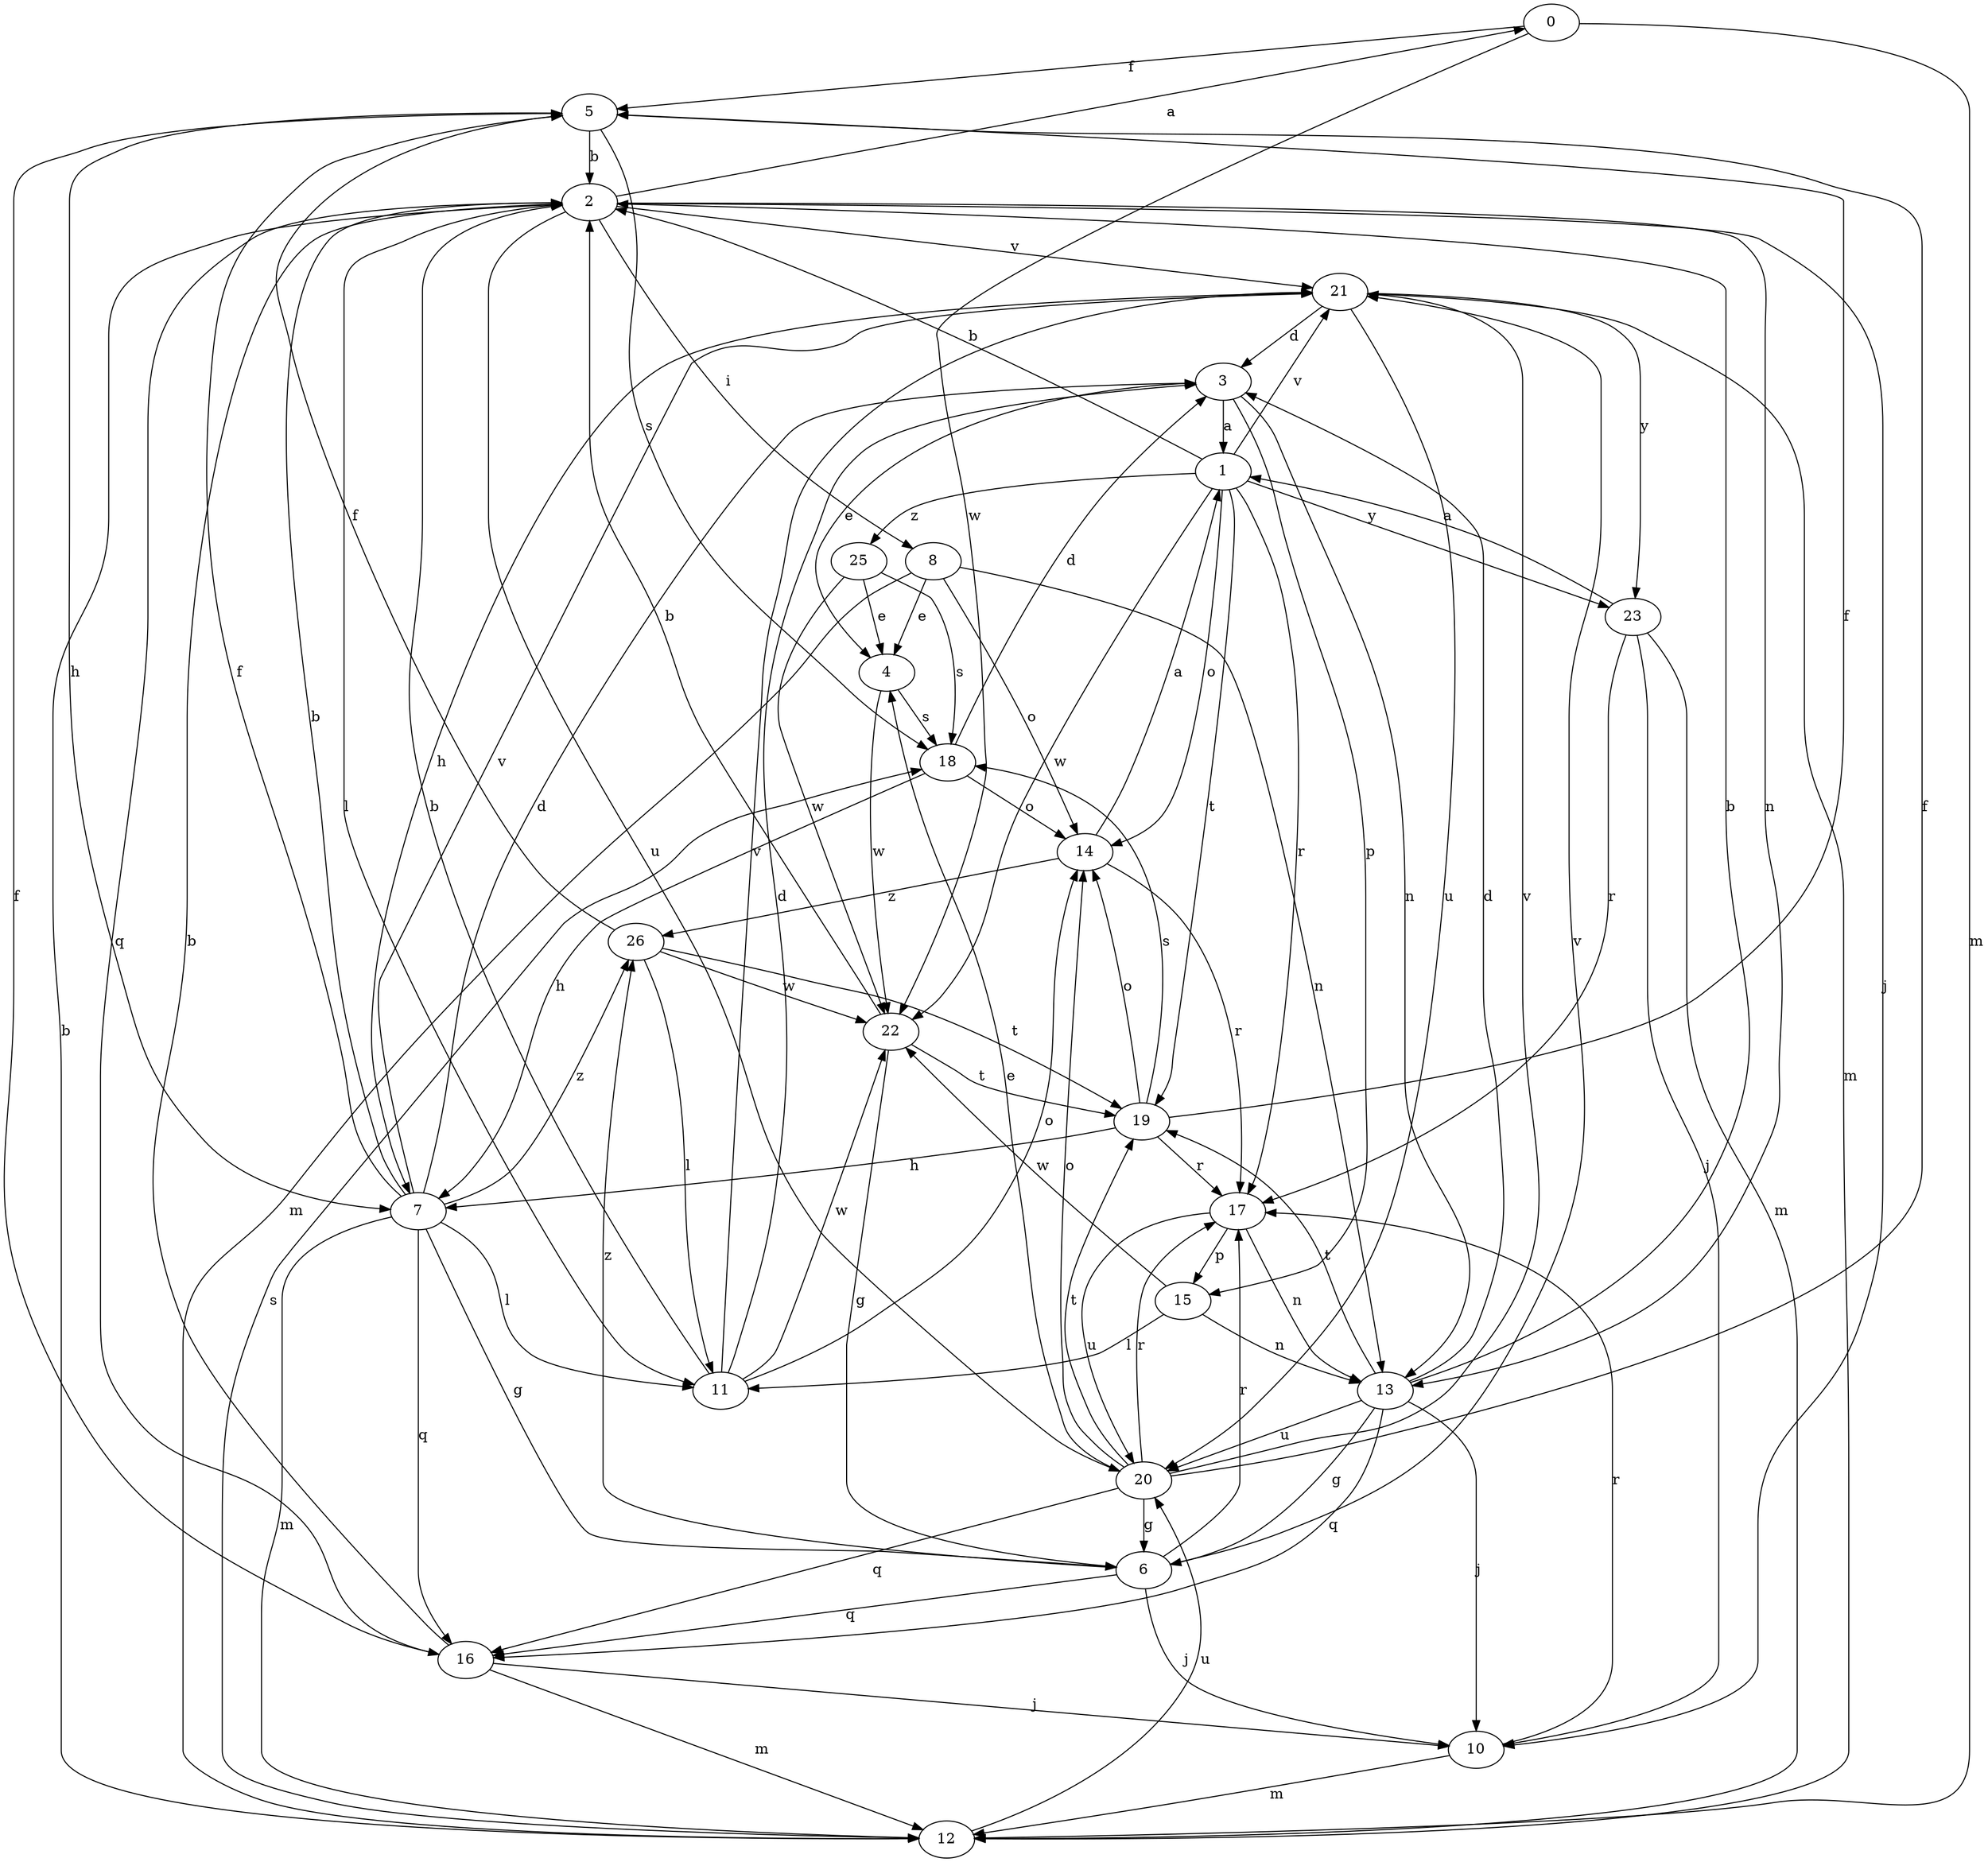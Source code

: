 strict digraph  {
0;
1;
2;
3;
4;
5;
6;
7;
8;
10;
11;
12;
13;
14;
15;
16;
17;
18;
19;
20;
21;
22;
23;
25;
26;
0 -> 5  [label=f];
0 -> 12  [label=m];
0 -> 22  [label=w];
1 -> 2  [label=b];
1 -> 14  [label=o];
1 -> 17  [label=r];
1 -> 19  [label=t];
1 -> 21  [label=v];
1 -> 22  [label=w];
1 -> 23  [label=y];
1 -> 25  [label=z];
2 -> 0  [label=a];
2 -> 8  [label=i];
2 -> 10  [label=j];
2 -> 11  [label=l];
2 -> 13  [label=n];
2 -> 16  [label=q];
2 -> 20  [label=u];
2 -> 21  [label=v];
3 -> 1  [label=a];
3 -> 4  [label=e];
3 -> 13  [label=n];
3 -> 15  [label=p];
4 -> 18  [label=s];
4 -> 22  [label=w];
5 -> 2  [label=b];
5 -> 7  [label=h];
5 -> 18  [label=s];
6 -> 10  [label=j];
6 -> 16  [label=q];
6 -> 17  [label=r];
6 -> 21  [label=v];
6 -> 26  [label=z];
7 -> 2  [label=b];
7 -> 3  [label=d];
7 -> 5  [label=f];
7 -> 6  [label=g];
7 -> 11  [label=l];
7 -> 12  [label=m];
7 -> 16  [label=q];
7 -> 21  [label=v];
7 -> 26  [label=z];
8 -> 4  [label=e];
8 -> 12  [label=m];
8 -> 13  [label=n];
8 -> 14  [label=o];
10 -> 12  [label=m];
10 -> 17  [label=r];
11 -> 2  [label=b];
11 -> 3  [label=d];
11 -> 14  [label=o];
11 -> 21  [label=v];
11 -> 22  [label=w];
12 -> 2  [label=b];
12 -> 18  [label=s];
12 -> 20  [label=u];
13 -> 2  [label=b];
13 -> 3  [label=d];
13 -> 6  [label=g];
13 -> 10  [label=j];
13 -> 16  [label=q];
13 -> 19  [label=t];
13 -> 20  [label=u];
14 -> 1  [label=a];
14 -> 17  [label=r];
14 -> 26  [label=z];
15 -> 11  [label=l];
15 -> 13  [label=n];
15 -> 22  [label=w];
16 -> 2  [label=b];
16 -> 5  [label=f];
16 -> 10  [label=j];
16 -> 12  [label=m];
17 -> 13  [label=n];
17 -> 15  [label=p];
17 -> 20  [label=u];
18 -> 3  [label=d];
18 -> 7  [label=h];
18 -> 14  [label=o];
19 -> 5  [label=f];
19 -> 7  [label=h];
19 -> 14  [label=o];
19 -> 17  [label=r];
19 -> 18  [label=s];
20 -> 4  [label=e];
20 -> 5  [label=f];
20 -> 6  [label=g];
20 -> 14  [label=o];
20 -> 16  [label=q];
20 -> 17  [label=r];
20 -> 19  [label=t];
20 -> 21  [label=v];
21 -> 3  [label=d];
21 -> 7  [label=h];
21 -> 12  [label=m];
21 -> 20  [label=u];
21 -> 23  [label=y];
22 -> 2  [label=b];
22 -> 6  [label=g];
22 -> 19  [label=t];
23 -> 1  [label=a];
23 -> 10  [label=j];
23 -> 12  [label=m];
23 -> 17  [label=r];
25 -> 4  [label=e];
25 -> 18  [label=s];
25 -> 22  [label=w];
26 -> 5  [label=f];
26 -> 11  [label=l];
26 -> 19  [label=t];
26 -> 22  [label=w];
}
